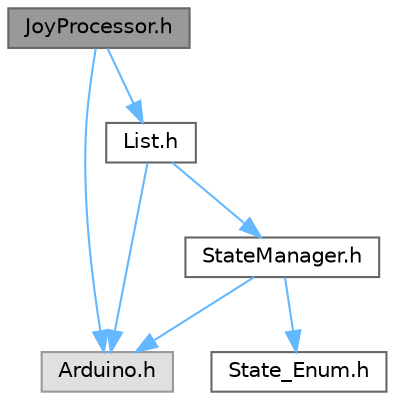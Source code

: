 digraph "JoyProcessor.h"
{
 // LATEX_PDF_SIZE
  bgcolor="transparent";
  edge [fontname=Helvetica,fontsize=10,labelfontname=Helvetica,labelfontsize=10];
  node [fontname=Helvetica,fontsize=10,shape=box,height=0.2,width=0.4];
  Node1 [label="JoyProcessor.h",height=0.2,width=0.4,color="gray40", fillcolor="grey60", style="filled", fontcolor="black",tooltip="Handle joystick."];
  Node1 -> Node2 [color="steelblue1",style="solid"];
  Node2 [label="Arduino.h",height=0.2,width=0.4,color="grey60", fillcolor="#E0E0E0", style="filled",tooltip=" "];
  Node1 -> Node3 [color="steelblue1",style="solid"];
  Node3 [label="List.h",height=0.2,width=0.4,color="grey40", fillcolor="white", style="filled",URL="$List_8h.html",tooltip="Contains and manipulate list of projects This class contains an array of Strigns which is an projects..."];
  Node3 -> Node2 [color="steelblue1",style="solid"];
  Node3 -> Node4 [color="steelblue1",style="solid"];
  Node4 [label="StateManager.h",height=0.2,width=0.4,color="grey40", fillcolor="white", style="filled",URL="$StateManager_8h.html",tooltip="program state manager"];
  Node4 -> Node2 [color="steelblue1",style="solid"];
  Node4 -> Node5 [color="steelblue1",style="solid"];
  Node5 [label="State_Enum.h",height=0.2,width=0.4,color="grey40", fillcolor="white", style="filled",URL="$State__Enum_8h.html",tooltip="Enum of program states."];
}
